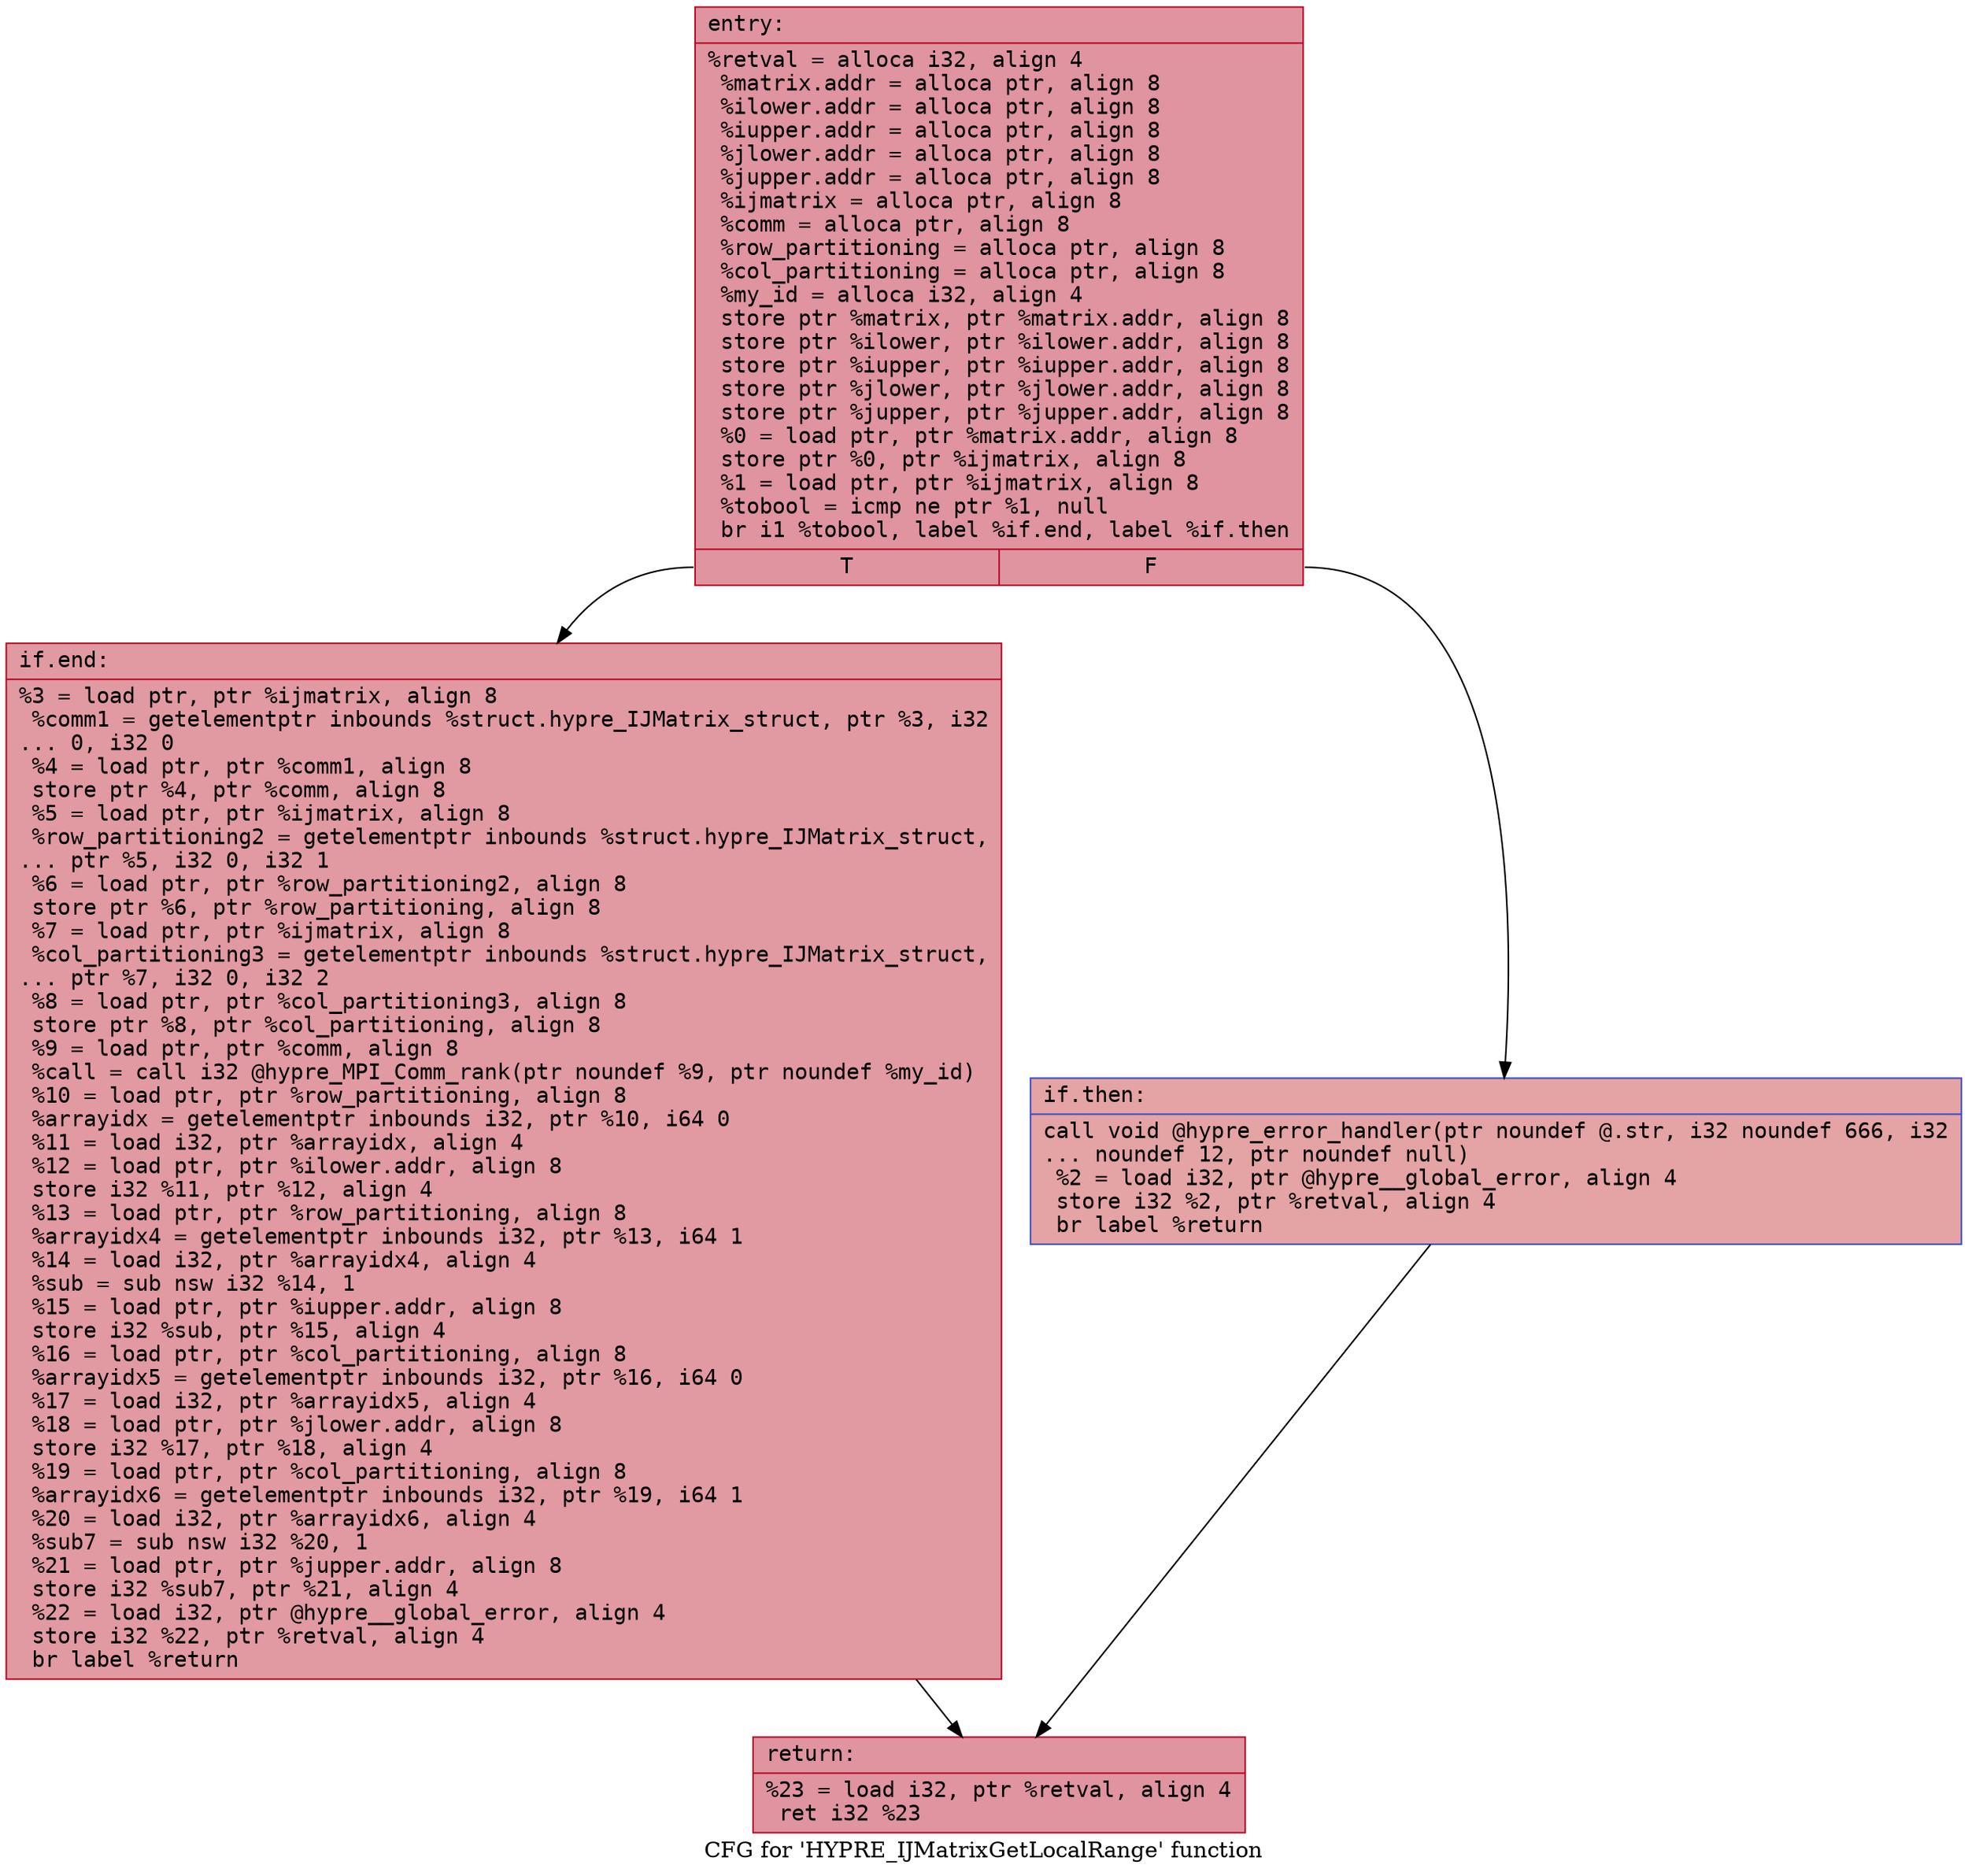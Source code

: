 digraph "CFG for 'HYPRE_IJMatrixGetLocalRange' function" {
	label="CFG for 'HYPRE_IJMatrixGetLocalRange' function";

	Node0x55c120a5a960 [shape=record,color="#b70d28ff", style=filled, fillcolor="#b70d2870" fontname="Courier",label="{entry:\l|  %retval = alloca i32, align 4\l  %matrix.addr = alloca ptr, align 8\l  %ilower.addr = alloca ptr, align 8\l  %iupper.addr = alloca ptr, align 8\l  %jlower.addr = alloca ptr, align 8\l  %jupper.addr = alloca ptr, align 8\l  %ijmatrix = alloca ptr, align 8\l  %comm = alloca ptr, align 8\l  %row_partitioning = alloca ptr, align 8\l  %col_partitioning = alloca ptr, align 8\l  %my_id = alloca i32, align 4\l  store ptr %matrix, ptr %matrix.addr, align 8\l  store ptr %ilower, ptr %ilower.addr, align 8\l  store ptr %iupper, ptr %iupper.addr, align 8\l  store ptr %jlower, ptr %jlower.addr, align 8\l  store ptr %jupper, ptr %jupper.addr, align 8\l  %0 = load ptr, ptr %matrix.addr, align 8\l  store ptr %0, ptr %ijmatrix, align 8\l  %1 = load ptr, ptr %ijmatrix, align 8\l  %tobool = icmp ne ptr %1, null\l  br i1 %tobool, label %if.end, label %if.then\l|{<s0>T|<s1>F}}"];
	Node0x55c120a5a960:s0 -> Node0x55c120a5baa0[tooltip="entry -> if.end\nProbability 62.50%" ];
	Node0x55c120a5a960:s1 -> Node0x55c120a5bb10[tooltip="entry -> if.then\nProbability 37.50%" ];
	Node0x55c120a5bb10 [shape=record,color="#3d50c3ff", style=filled, fillcolor="#c32e3170" fontname="Courier",label="{if.then:\l|  call void @hypre_error_handler(ptr noundef @.str, i32 noundef 666, i32\l... noundef 12, ptr noundef null)\l  %2 = load i32, ptr @hypre__global_error, align 4\l  store i32 %2, ptr %retval, align 4\l  br label %return\l}"];
	Node0x55c120a5bb10 -> Node0x55c120a5bf70[tooltip="if.then -> return\nProbability 100.00%" ];
	Node0x55c120a5baa0 [shape=record,color="#b70d28ff", style=filled, fillcolor="#bb1b2c70" fontname="Courier",label="{if.end:\l|  %3 = load ptr, ptr %ijmatrix, align 8\l  %comm1 = getelementptr inbounds %struct.hypre_IJMatrix_struct, ptr %3, i32\l... 0, i32 0\l  %4 = load ptr, ptr %comm1, align 8\l  store ptr %4, ptr %comm, align 8\l  %5 = load ptr, ptr %ijmatrix, align 8\l  %row_partitioning2 = getelementptr inbounds %struct.hypre_IJMatrix_struct,\l... ptr %5, i32 0, i32 1\l  %6 = load ptr, ptr %row_partitioning2, align 8\l  store ptr %6, ptr %row_partitioning, align 8\l  %7 = load ptr, ptr %ijmatrix, align 8\l  %col_partitioning3 = getelementptr inbounds %struct.hypre_IJMatrix_struct,\l... ptr %7, i32 0, i32 2\l  %8 = load ptr, ptr %col_partitioning3, align 8\l  store ptr %8, ptr %col_partitioning, align 8\l  %9 = load ptr, ptr %comm, align 8\l  %call = call i32 @hypre_MPI_Comm_rank(ptr noundef %9, ptr noundef %my_id)\l  %10 = load ptr, ptr %row_partitioning, align 8\l  %arrayidx = getelementptr inbounds i32, ptr %10, i64 0\l  %11 = load i32, ptr %arrayidx, align 4\l  %12 = load ptr, ptr %ilower.addr, align 8\l  store i32 %11, ptr %12, align 4\l  %13 = load ptr, ptr %row_partitioning, align 8\l  %arrayidx4 = getelementptr inbounds i32, ptr %13, i64 1\l  %14 = load i32, ptr %arrayidx4, align 4\l  %sub = sub nsw i32 %14, 1\l  %15 = load ptr, ptr %iupper.addr, align 8\l  store i32 %sub, ptr %15, align 4\l  %16 = load ptr, ptr %col_partitioning, align 8\l  %arrayidx5 = getelementptr inbounds i32, ptr %16, i64 0\l  %17 = load i32, ptr %arrayidx5, align 4\l  %18 = load ptr, ptr %jlower.addr, align 8\l  store i32 %17, ptr %18, align 4\l  %19 = load ptr, ptr %col_partitioning, align 8\l  %arrayidx6 = getelementptr inbounds i32, ptr %19, i64 1\l  %20 = load i32, ptr %arrayidx6, align 4\l  %sub7 = sub nsw i32 %20, 1\l  %21 = load ptr, ptr %jupper.addr, align 8\l  store i32 %sub7, ptr %21, align 4\l  %22 = load i32, ptr @hypre__global_error, align 4\l  store i32 %22, ptr %retval, align 4\l  br label %return\l}"];
	Node0x55c120a5baa0 -> Node0x55c120a5bf70[tooltip="if.end -> return\nProbability 100.00%" ];
	Node0x55c120a5bf70 [shape=record,color="#b70d28ff", style=filled, fillcolor="#b70d2870" fontname="Courier",label="{return:\l|  %23 = load i32, ptr %retval, align 4\l  ret i32 %23\l}"];
}
